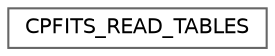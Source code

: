 digraph "Graphical Class Hierarchy"
{
 // LATEX_PDF_SIZE
  bgcolor="transparent";
  edge [fontname=Helvetica,fontsize=10,labelfontname=Helvetica,labelfontsize=10];
  node [fontname=Helvetica,fontsize=10,shape=box,height=0.2,width=0.4];
  rankdir="LR";
  Node0 [id="Node000000",label="CPFITS_READ_TABLES",height=0.2,width=0.4,color="grey40", fillcolor="white", style="filled",URL="$class_c_p_f_i_t_s___r_e_a_d___t_a_b_l_e_s.html",tooltip="read only fits file interface"];
}
